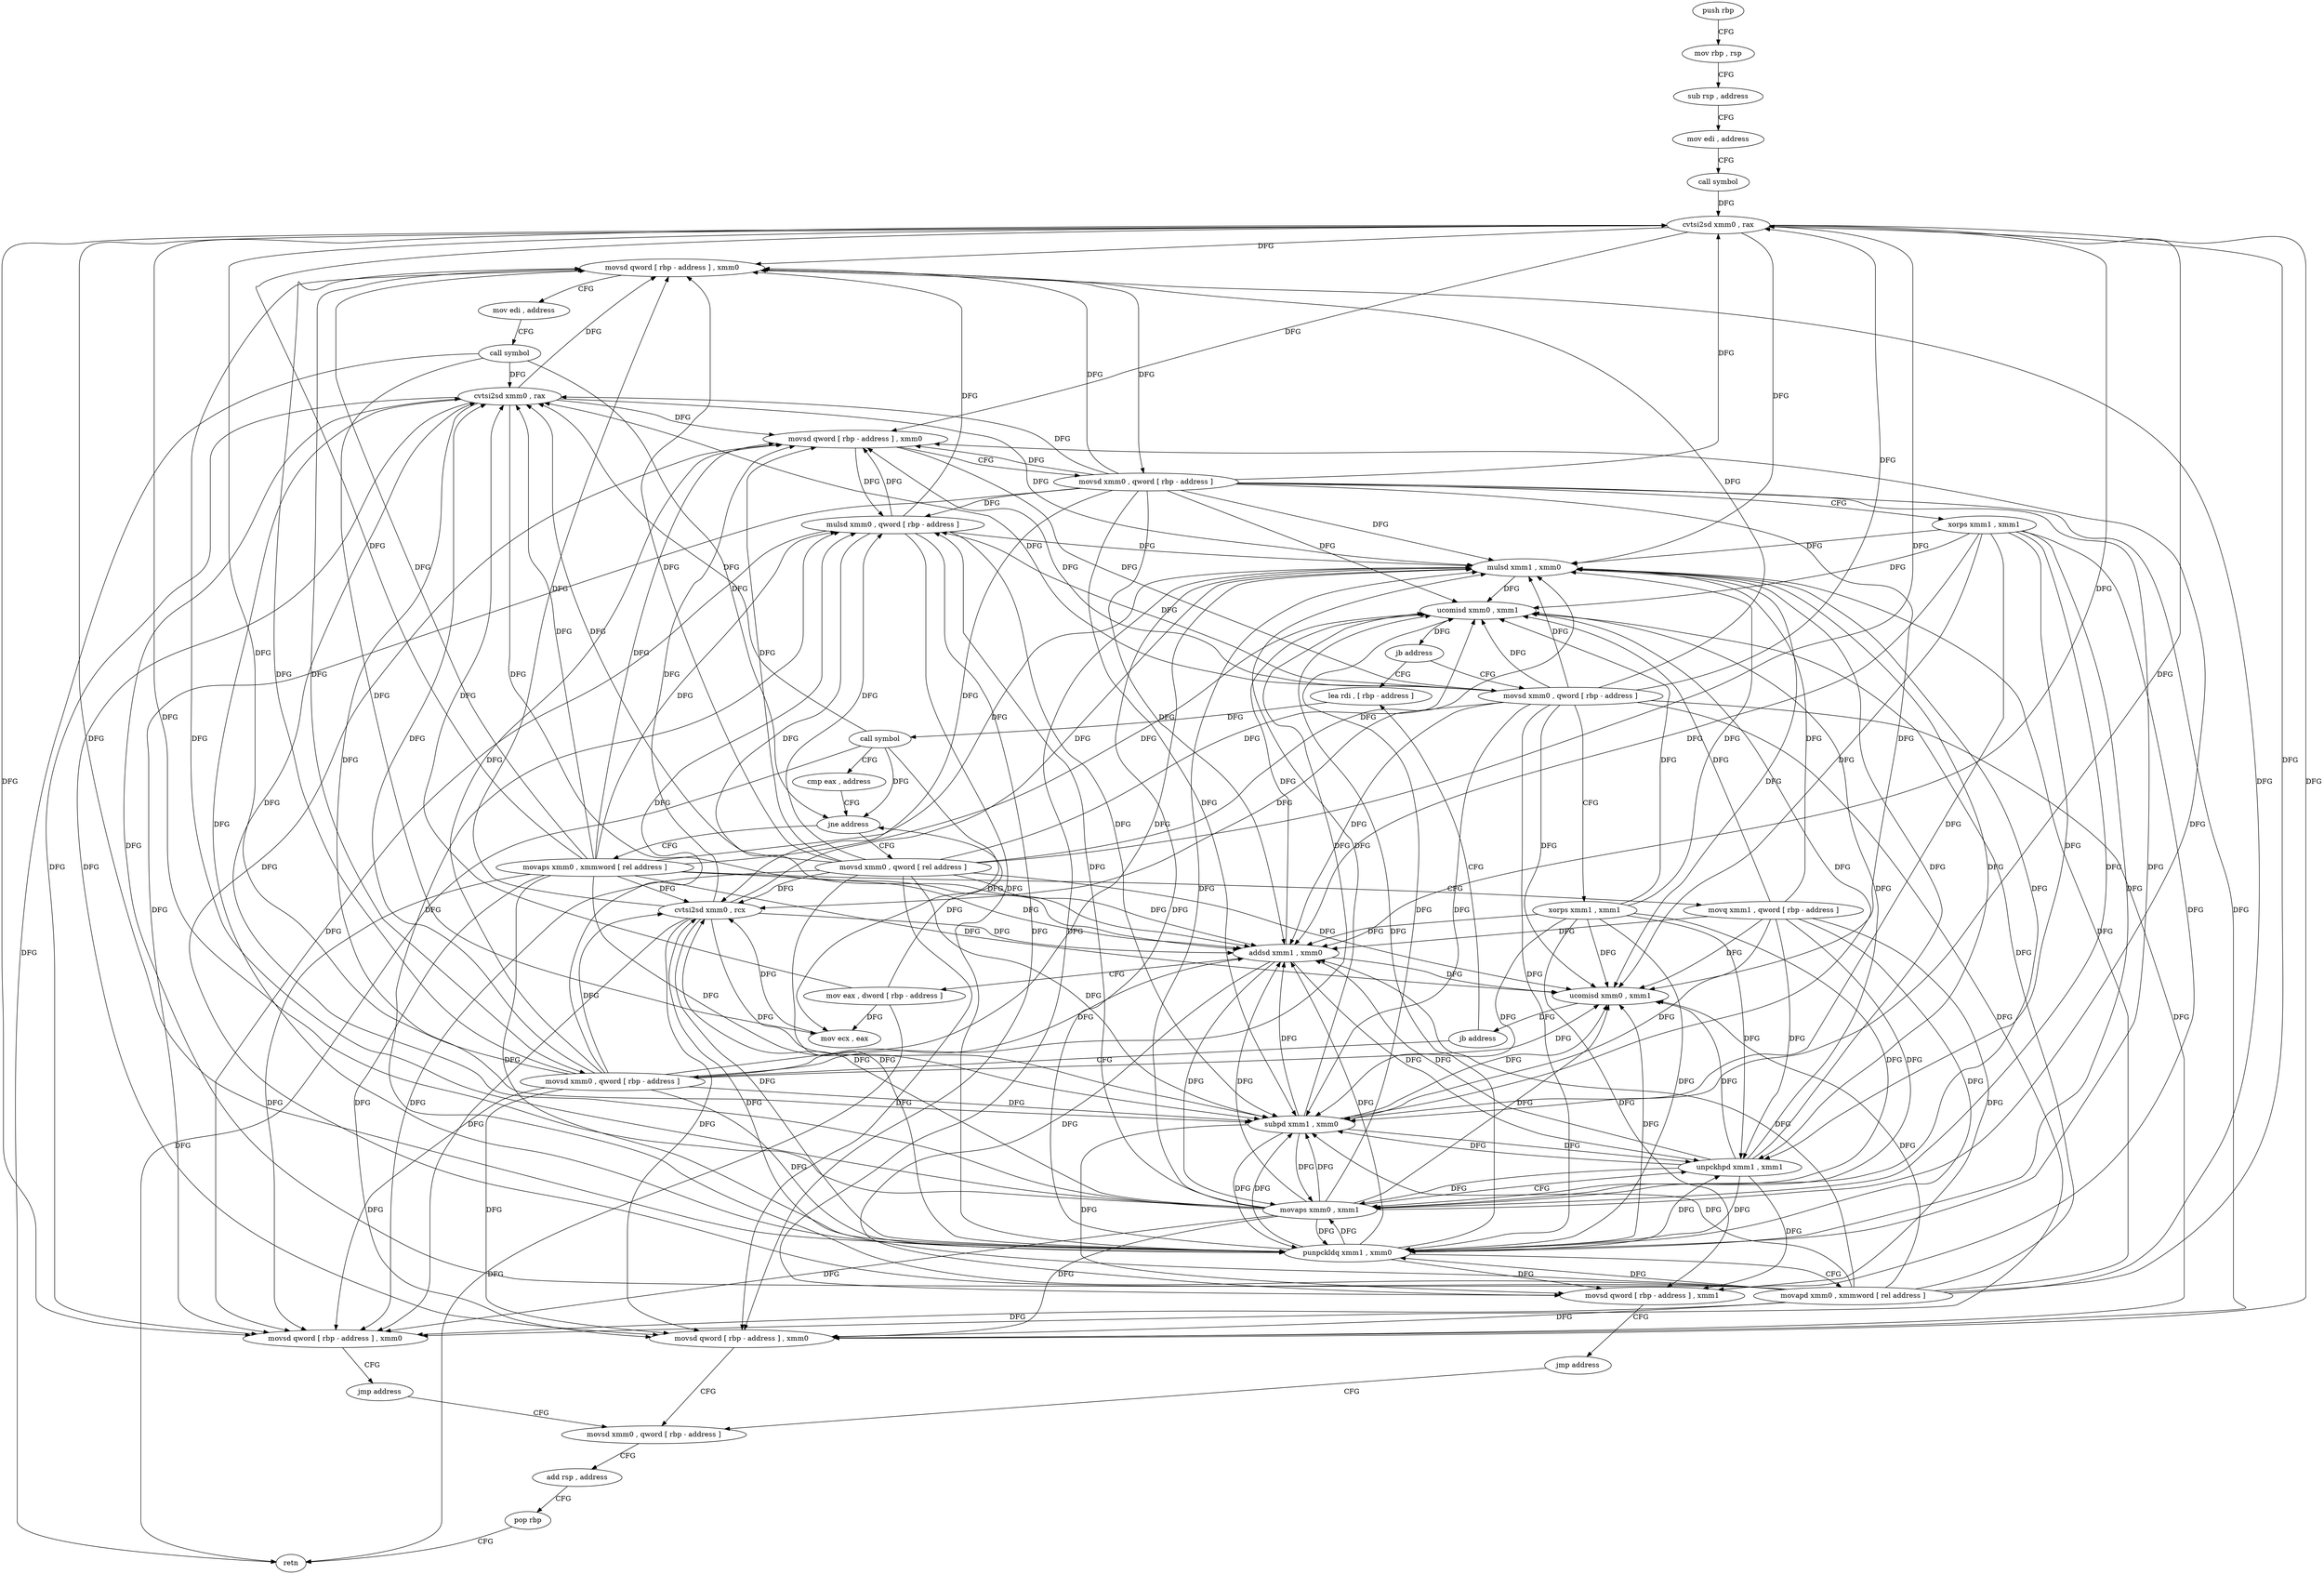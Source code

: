 digraph "func" {
"4220272" [label = "push rbp" ]
"4220273" [label = "mov rbp , rsp" ]
"4220276" [label = "sub rsp , address" ]
"4220283" [label = "mov edi , address" ]
"4220288" [label = "call symbol" ]
"4220293" [label = "cvtsi2sd xmm0 , rax" ]
"4220298" [label = "movsd qword [ rbp - address ] , xmm0" ]
"4220303" [label = "mov edi , address" ]
"4220308" [label = "call symbol" ]
"4220313" [label = "cvtsi2sd xmm0 , rax" ]
"4220318" [label = "movsd qword [ rbp - address ] , xmm0" ]
"4220323" [label = "movsd xmm0 , qword [ rbp - address ]" ]
"4220328" [label = "xorps xmm1 , xmm1" ]
"4220331" [label = "ucomisd xmm0 , xmm1" ]
"4220335" [label = "jb address" ]
"4220379" [label = "lea rdi , [ rbp - address ]" ]
"4220341" [label = "movsd xmm0 , qword [ rbp - address ]" ]
"4220386" [label = "call symbol" ]
"4220391" [label = "cmp eax , address" ]
"4220394" [label = "jne address" ]
"4220463" [label = "movsd xmm0 , qword [ rel address ]" ]
"4220400" [label = "movaps xmm0 , xmmword [ rel address ]" ]
"4220346" [label = "xorps xmm1 , xmm1" ]
"4220349" [label = "ucomisd xmm0 , xmm1" ]
"4220353" [label = "jb address" ]
"4220359" [label = "movsd xmm0 , qword [ rbp - address ]" ]
"4220471" [label = "movsd qword [ rbp - address ] , xmm0" ]
"4220476" [label = "movsd xmm0 , qword [ rbp - address ]" ]
"4220407" [label = "movq xmm1 , qword [ rbp - address ]" ]
"4220412" [label = "punpckldq xmm1 , xmm0" ]
"4220416" [label = "movapd xmm0 , xmmword [ rel address ]" ]
"4220424" [label = "subpd xmm1 , xmm0" ]
"4220428" [label = "movaps xmm0 , xmm1" ]
"4220431" [label = "unpckhpd xmm1 , xmm1" ]
"4220435" [label = "addsd xmm1 , xmm0" ]
"4220439" [label = "mov eax , dword [ rbp - address ]" ]
"4220442" [label = "mov ecx , eax" ]
"4220444" [label = "cvtsi2sd xmm0 , rcx" ]
"4220449" [label = "mulsd xmm1 , xmm0" ]
"4220453" [label = "movsd qword [ rbp - address ] , xmm1" ]
"4220458" [label = "jmp address" ]
"4220364" [label = "mulsd xmm0 , qword [ rbp - address ]" ]
"4220369" [label = "movsd qword [ rbp - address ] , xmm0" ]
"4220374" [label = "jmp address" ]
"4220481" [label = "add rsp , address" ]
"4220488" [label = "pop rbp" ]
"4220489" [label = "retn" ]
"4220272" -> "4220273" [ label = "CFG" ]
"4220273" -> "4220276" [ label = "CFG" ]
"4220276" -> "4220283" [ label = "CFG" ]
"4220283" -> "4220288" [ label = "CFG" ]
"4220288" -> "4220293" [ label = "DFG" ]
"4220293" -> "4220298" [ label = "DFG" ]
"4220293" -> "4220318" [ label = "DFG" ]
"4220293" -> "4220471" [ label = "DFG" ]
"4220293" -> "4220412" [ label = "DFG" ]
"4220293" -> "4220424" [ label = "DFG" ]
"4220293" -> "4220435" [ label = "DFG" ]
"4220293" -> "4220449" [ label = "DFG" ]
"4220293" -> "4220369" [ label = "DFG" ]
"4220298" -> "4220303" [ label = "CFG" ]
"4220298" -> "4220323" [ label = "DFG" ]
"4220298" -> "4220359" [ label = "DFG" ]
"4220303" -> "4220308" [ label = "CFG" ]
"4220308" -> "4220313" [ label = "DFG" ]
"4220308" -> "4220394" [ label = "DFG" ]
"4220308" -> "4220442" [ label = "DFG" ]
"4220308" -> "4220489" [ label = "DFG" ]
"4220313" -> "4220318" [ label = "DFG" ]
"4220313" -> "4220298" [ label = "DFG" ]
"4220313" -> "4220471" [ label = "DFG" ]
"4220313" -> "4220412" [ label = "DFG" ]
"4220313" -> "4220424" [ label = "DFG" ]
"4220313" -> "4220435" [ label = "DFG" ]
"4220313" -> "4220449" [ label = "DFG" ]
"4220313" -> "4220369" [ label = "DFG" ]
"4220318" -> "4220323" [ label = "CFG" ]
"4220318" -> "4220341" [ label = "DFG" ]
"4220318" -> "4220364" [ label = "DFG" ]
"4220323" -> "4220328" [ label = "CFG" ]
"4220323" -> "4220298" [ label = "DFG" ]
"4220323" -> "4220318" [ label = "DFG" ]
"4220323" -> "4220293" [ label = "DFG" ]
"4220323" -> "4220313" [ label = "DFG" ]
"4220323" -> "4220331" [ label = "DFG" ]
"4220323" -> "4220349" [ label = "DFG" ]
"4220323" -> "4220471" [ label = "DFG" ]
"4220323" -> "4220412" [ label = "DFG" ]
"4220323" -> "4220424" [ label = "DFG" ]
"4220323" -> "4220435" [ label = "DFG" ]
"4220323" -> "4220444" [ label = "DFG" ]
"4220323" -> "4220449" [ label = "DFG" ]
"4220323" -> "4220364" [ label = "DFG" ]
"4220323" -> "4220369" [ label = "DFG" ]
"4220328" -> "4220331" [ label = "DFG" ]
"4220328" -> "4220349" [ label = "DFG" ]
"4220328" -> "4220412" [ label = "DFG" ]
"4220328" -> "4220424" [ label = "DFG" ]
"4220328" -> "4220428" [ label = "DFG" ]
"4220328" -> "4220431" [ label = "DFG" ]
"4220328" -> "4220435" [ label = "DFG" ]
"4220328" -> "4220449" [ label = "DFG" ]
"4220328" -> "4220453" [ label = "DFG" ]
"4220331" -> "4220335" [ label = "DFG" ]
"4220335" -> "4220379" [ label = "CFG" ]
"4220335" -> "4220341" [ label = "CFG" ]
"4220379" -> "4220386" [ label = "DFG" ]
"4220341" -> "4220346" [ label = "CFG" ]
"4220341" -> "4220298" [ label = "DFG" ]
"4220341" -> "4220318" [ label = "DFG" ]
"4220341" -> "4220293" [ label = "DFG" ]
"4220341" -> "4220313" [ label = "DFG" ]
"4220341" -> "4220331" [ label = "DFG" ]
"4220341" -> "4220349" [ label = "DFG" ]
"4220341" -> "4220471" [ label = "DFG" ]
"4220341" -> "4220412" [ label = "DFG" ]
"4220341" -> "4220424" [ label = "DFG" ]
"4220341" -> "4220435" [ label = "DFG" ]
"4220341" -> "4220444" [ label = "DFG" ]
"4220341" -> "4220449" [ label = "DFG" ]
"4220341" -> "4220364" [ label = "DFG" ]
"4220341" -> "4220369" [ label = "DFG" ]
"4220386" -> "4220391" [ label = "CFG" ]
"4220386" -> "4220313" [ label = "DFG" ]
"4220386" -> "4220394" [ label = "DFG" ]
"4220386" -> "4220442" [ label = "DFG" ]
"4220386" -> "4220489" [ label = "DFG" ]
"4220391" -> "4220394" [ label = "CFG" ]
"4220394" -> "4220463" [ label = "CFG" ]
"4220394" -> "4220400" [ label = "CFG" ]
"4220463" -> "4220471" [ label = "DFG" ]
"4220463" -> "4220298" [ label = "DFG" ]
"4220463" -> "4220318" [ label = "DFG" ]
"4220463" -> "4220293" [ label = "DFG" ]
"4220463" -> "4220313" [ label = "DFG" ]
"4220463" -> "4220331" [ label = "DFG" ]
"4220463" -> "4220349" [ label = "DFG" ]
"4220463" -> "4220412" [ label = "DFG" ]
"4220463" -> "4220424" [ label = "DFG" ]
"4220463" -> "4220435" [ label = "DFG" ]
"4220463" -> "4220444" [ label = "DFG" ]
"4220463" -> "4220449" [ label = "DFG" ]
"4220463" -> "4220364" [ label = "DFG" ]
"4220463" -> "4220369" [ label = "DFG" ]
"4220400" -> "4220407" [ label = "CFG" ]
"4220400" -> "4220298" [ label = "DFG" ]
"4220400" -> "4220318" [ label = "DFG" ]
"4220400" -> "4220471" [ label = "DFG" ]
"4220400" -> "4220293" [ label = "DFG" ]
"4220400" -> "4220313" [ label = "DFG" ]
"4220400" -> "4220331" [ label = "DFG" ]
"4220400" -> "4220349" [ label = "DFG" ]
"4220400" -> "4220412" [ label = "DFG" ]
"4220400" -> "4220424" [ label = "DFG" ]
"4220400" -> "4220435" [ label = "DFG" ]
"4220400" -> "4220444" [ label = "DFG" ]
"4220400" -> "4220449" [ label = "DFG" ]
"4220400" -> "4220364" [ label = "DFG" ]
"4220400" -> "4220369" [ label = "DFG" ]
"4220346" -> "4220349" [ label = "DFG" ]
"4220346" -> "4220331" [ label = "DFG" ]
"4220346" -> "4220412" [ label = "DFG" ]
"4220346" -> "4220424" [ label = "DFG" ]
"4220346" -> "4220428" [ label = "DFG" ]
"4220346" -> "4220431" [ label = "DFG" ]
"4220346" -> "4220435" [ label = "DFG" ]
"4220346" -> "4220449" [ label = "DFG" ]
"4220346" -> "4220453" [ label = "DFG" ]
"4220349" -> "4220353" [ label = "DFG" ]
"4220353" -> "4220379" [ label = "CFG" ]
"4220353" -> "4220359" [ label = "CFG" ]
"4220359" -> "4220364" [ label = "DFG" ]
"4220359" -> "4220298" [ label = "DFG" ]
"4220359" -> "4220318" [ label = "DFG" ]
"4220359" -> "4220471" [ label = "DFG" ]
"4220359" -> "4220412" [ label = "DFG" ]
"4220359" -> "4220424" [ label = "DFG" ]
"4220359" -> "4220435" [ label = "DFG" ]
"4220359" -> "4220449" [ label = "DFG" ]
"4220359" -> "4220293" [ label = "DFG" ]
"4220359" -> "4220313" [ label = "DFG" ]
"4220359" -> "4220331" [ label = "DFG" ]
"4220359" -> "4220349" [ label = "DFG" ]
"4220359" -> "4220444" [ label = "DFG" ]
"4220359" -> "4220369" [ label = "DFG" ]
"4220471" -> "4220476" [ label = "CFG" ]
"4220476" -> "4220481" [ label = "CFG" ]
"4220407" -> "4220412" [ label = "DFG" ]
"4220407" -> "4220331" [ label = "DFG" ]
"4220407" -> "4220349" [ label = "DFG" ]
"4220407" -> "4220424" [ label = "DFG" ]
"4220407" -> "4220428" [ label = "DFG" ]
"4220407" -> "4220431" [ label = "DFG" ]
"4220407" -> "4220435" [ label = "DFG" ]
"4220407" -> "4220449" [ label = "DFG" ]
"4220407" -> "4220453" [ label = "DFG" ]
"4220412" -> "4220416" [ label = "CFG" ]
"4220412" -> "4220331" [ label = "DFG" ]
"4220412" -> "4220349" [ label = "DFG" ]
"4220412" -> "4220424" [ label = "DFG" ]
"4220412" -> "4220428" [ label = "DFG" ]
"4220412" -> "4220431" [ label = "DFG" ]
"4220412" -> "4220435" [ label = "DFG" ]
"4220412" -> "4220449" [ label = "DFG" ]
"4220412" -> "4220453" [ label = "DFG" ]
"4220416" -> "4220424" [ label = "DFG" ]
"4220416" -> "4220298" [ label = "DFG" ]
"4220416" -> "4220318" [ label = "DFG" ]
"4220416" -> "4220471" [ label = "DFG" ]
"4220416" -> "4220412" [ label = "DFG" ]
"4220416" -> "4220293" [ label = "DFG" ]
"4220416" -> "4220313" [ label = "DFG" ]
"4220416" -> "4220331" [ label = "DFG" ]
"4220416" -> "4220349" [ label = "DFG" ]
"4220416" -> "4220435" [ label = "DFG" ]
"4220416" -> "4220444" [ label = "DFG" ]
"4220416" -> "4220449" [ label = "DFG" ]
"4220416" -> "4220364" [ label = "DFG" ]
"4220416" -> "4220369" [ label = "DFG" ]
"4220424" -> "4220428" [ label = "DFG" ]
"4220424" -> "4220331" [ label = "DFG" ]
"4220424" -> "4220349" [ label = "DFG" ]
"4220424" -> "4220412" [ label = "DFG" ]
"4220424" -> "4220431" [ label = "DFG" ]
"4220424" -> "4220435" [ label = "DFG" ]
"4220424" -> "4220449" [ label = "DFG" ]
"4220424" -> "4220453" [ label = "DFG" ]
"4220428" -> "4220431" [ label = "CFG" ]
"4220428" -> "4220298" [ label = "DFG" ]
"4220428" -> "4220318" [ label = "DFG" ]
"4220428" -> "4220471" [ label = "DFG" ]
"4220428" -> "4220412" [ label = "DFG" ]
"4220428" -> "4220424" [ label = "DFG" ]
"4220428" -> "4220293" [ label = "DFG" ]
"4220428" -> "4220313" [ label = "DFG" ]
"4220428" -> "4220331" [ label = "DFG" ]
"4220428" -> "4220349" [ label = "DFG" ]
"4220428" -> "4220435" [ label = "DFG" ]
"4220428" -> "4220444" [ label = "DFG" ]
"4220428" -> "4220449" [ label = "DFG" ]
"4220428" -> "4220364" [ label = "DFG" ]
"4220428" -> "4220369" [ label = "DFG" ]
"4220431" -> "4220435" [ label = "DFG" ]
"4220431" -> "4220331" [ label = "DFG" ]
"4220431" -> "4220349" [ label = "DFG" ]
"4220431" -> "4220428" [ label = "DFG" ]
"4220431" -> "4220412" [ label = "DFG" ]
"4220431" -> "4220424" [ label = "DFG" ]
"4220431" -> "4220449" [ label = "DFG" ]
"4220431" -> "4220453" [ label = "DFG" ]
"4220435" -> "4220439" [ label = "CFG" ]
"4220435" -> "4220331" [ label = "DFG" ]
"4220435" -> "4220349" [ label = "DFG" ]
"4220435" -> "4220428" [ label = "DFG" ]
"4220435" -> "4220431" [ label = "DFG" ]
"4220435" -> "4220453" [ label = "DFG" ]
"4220439" -> "4220442" [ label = "DFG" ]
"4220439" -> "4220313" [ label = "DFG" ]
"4220439" -> "4220394" [ label = "DFG" ]
"4220439" -> "4220489" [ label = "DFG" ]
"4220442" -> "4220444" [ label = "DFG" ]
"4220444" -> "4220449" [ label = "DFG" ]
"4220444" -> "4220298" [ label = "DFG" ]
"4220444" -> "4220318" [ label = "DFG" ]
"4220444" -> "4220471" [ label = "DFG" ]
"4220444" -> "4220412" [ label = "DFG" ]
"4220444" -> "4220424" [ label = "DFG" ]
"4220444" -> "4220435" [ label = "DFG" ]
"4220444" -> "4220369" [ label = "DFG" ]
"4220449" -> "4220453" [ label = "DFG" ]
"4220449" -> "4220331" [ label = "DFG" ]
"4220449" -> "4220349" [ label = "DFG" ]
"4220449" -> "4220428" [ label = "DFG" ]
"4220449" -> "4220431" [ label = "DFG" ]
"4220453" -> "4220458" [ label = "CFG" ]
"4220458" -> "4220476" [ label = "CFG" ]
"4220364" -> "4220369" [ label = "DFG" ]
"4220364" -> "4220298" [ label = "DFG" ]
"4220364" -> "4220318" [ label = "DFG" ]
"4220364" -> "4220471" [ label = "DFG" ]
"4220364" -> "4220412" [ label = "DFG" ]
"4220364" -> "4220424" [ label = "DFG" ]
"4220364" -> "4220435" [ label = "DFG" ]
"4220364" -> "4220449" [ label = "DFG" ]
"4220369" -> "4220374" [ label = "CFG" ]
"4220374" -> "4220476" [ label = "CFG" ]
"4220481" -> "4220488" [ label = "CFG" ]
"4220488" -> "4220489" [ label = "CFG" ]
}
